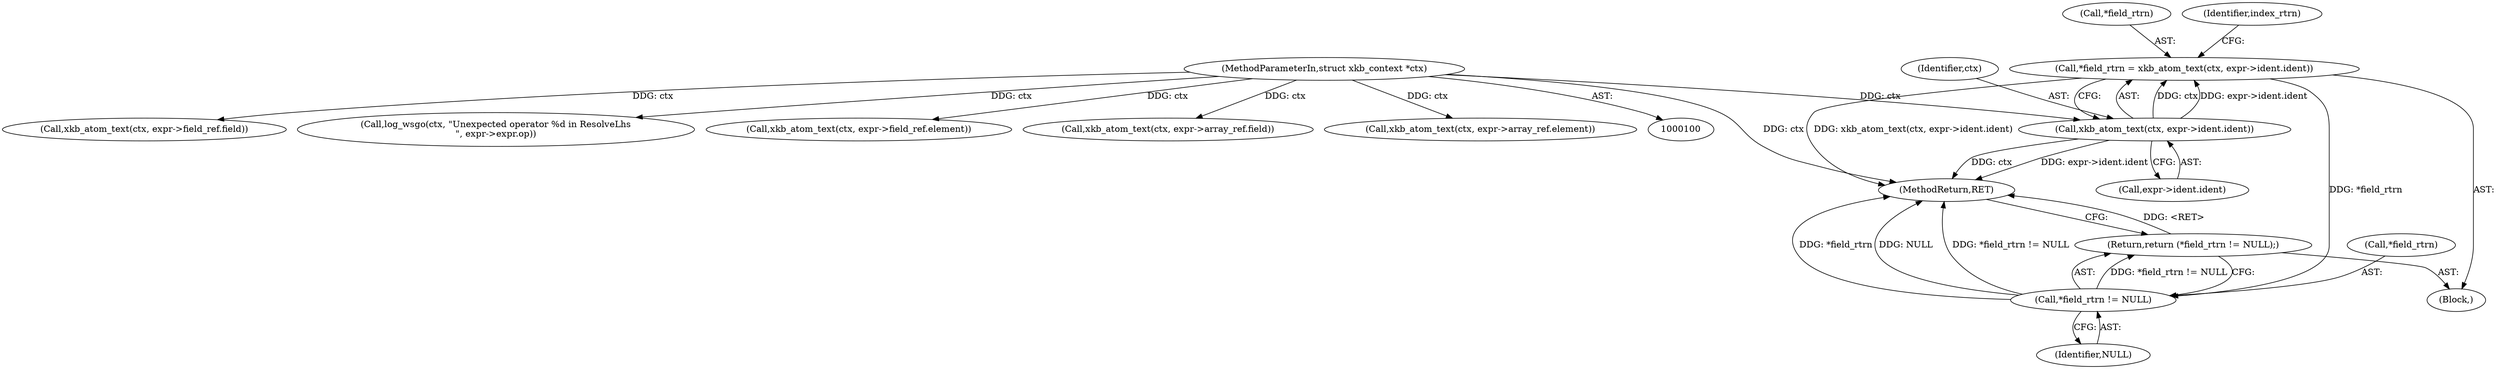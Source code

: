 digraph "0_libxkbcommon_bb4909d2d8fa6b08155e449986a478101e2b2634@pointer" {
"1000119" [label="(Call,*field_rtrn = xkb_atom_text(ctx, expr->ident.ident))"];
"1000122" [label="(Call,xkb_atom_text(ctx, expr->ident.ident))"];
"1000101" [label="(MethodParameterIn,struct xkb_context *ctx)"];
"1000134" [label="(Call,*field_rtrn != NULL)"];
"1000133" [label="(Return,return (*field_rtrn != NULL);)"];
"1000208" [label="(MethodReturn,RET)"];
"1000152" [label="(Call,xkb_atom_text(ctx, expr->field_ref.field))"];
"1000122" [label="(Call,xkb_atom_text(ctx, expr->ident.ident))"];
"1000119" [label="(Call,*field_rtrn = xkb_atom_text(ctx, expr->ident.ident))"];
"1000123" [label="(Identifier,ctx)"];
"1000134" [label="(Call,*field_rtrn != NULL)"];
"1000133" [label="(Return,return (*field_rtrn != NULL);)"];
"1000137" [label="(Identifier,NULL)"];
"1000124" [label="(Call,expr->ident.ident)"];
"1000198" [label="(Call,log_wsgo(ctx, \"Unexpected operator %d in ResolveLhs\n\", expr->expr.op))"];
"1000135" [label="(Call,*field_rtrn)"];
"1000101" [label="(MethodParameterIn,struct xkb_context *ctx)"];
"1000142" [label="(Call,xkb_atom_text(ctx, expr->field_ref.element))"];
"1000179" [label="(Call,xkb_atom_text(ctx, expr->array_ref.field))"];
"1000113" [label="(Block,)"];
"1000120" [label="(Call,*field_rtrn)"];
"1000169" [label="(Call,xkb_atom_text(ctx, expr->array_ref.element))"];
"1000131" [label="(Identifier,index_rtrn)"];
"1000119" -> "1000113"  [label="AST: "];
"1000119" -> "1000122"  [label="CFG: "];
"1000120" -> "1000119"  [label="AST: "];
"1000122" -> "1000119"  [label="AST: "];
"1000131" -> "1000119"  [label="CFG: "];
"1000119" -> "1000208"  [label="DDG: xkb_atom_text(ctx, expr->ident.ident)"];
"1000122" -> "1000119"  [label="DDG: ctx"];
"1000122" -> "1000119"  [label="DDG: expr->ident.ident"];
"1000119" -> "1000134"  [label="DDG: *field_rtrn"];
"1000122" -> "1000124"  [label="CFG: "];
"1000123" -> "1000122"  [label="AST: "];
"1000124" -> "1000122"  [label="AST: "];
"1000122" -> "1000208"  [label="DDG: ctx"];
"1000122" -> "1000208"  [label="DDG: expr->ident.ident"];
"1000101" -> "1000122"  [label="DDG: ctx"];
"1000101" -> "1000100"  [label="AST: "];
"1000101" -> "1000208"  [label="DDG: ctx"];
"1000101" -> "1000142"  [label="DDG: ctx"];
"1000101" -> "1000152"  [label="DDG: ctx"];
"1000101" -> "1000169"  [label="DDG: ctx"];
"1000101" -> "1000179"  [label="DDG: ctx"];
"1000101" -> "1000198"  [label="DDG: ctx"];
"1000134" -> "1000133"  [label="AST: "];
"1000134" -> "1000137"  [label="CFG: "];
"1000135" -> "1000134"  [label="AST: "];
"1000137" -> "1000134"  [label="AST: "];
"1000133" -> "1000134"  [label="CFG: "];
"1000134" -> "1000208"  [label="DDG: NULL"];
"1000134" -> "1000208"  [label="DDG: *field_rtrn != NULL"];
"1000134" -> "1000208"  [label="DDG: *field_rtrn"];
"1000134" -> "1000133"  [label="DDG: *field_rtrn != NULL"];
"1000133" -> "1000113"  [label="AST: "];
"1000208" -> "1000133"  [label="CFG: "];
"1000133" -> "1000208"  [label="DDG: <RET>"];
}

